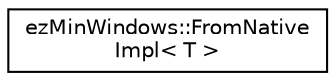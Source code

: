 digraph "Graphical Class Hierarchy"
{
 // LATEX_PDF_SIZE
  edge [fontname="Helvetica",fontsize="10",labelfontname="Helvetica",labelfontsize="10"];
  node [fontname="Helvetica",fontsize="10",shape=record];
  rankdir="LR";
  Node0 [label="ezMinWindows::FromNative\lImpl\< T \>",height=0.2,width=0.4,color="black", fillcolor="white", style="filled",URL="$df/d4a/structez_min_windows_1_1_from_native_impl.htm",tooltip=" "];
}
